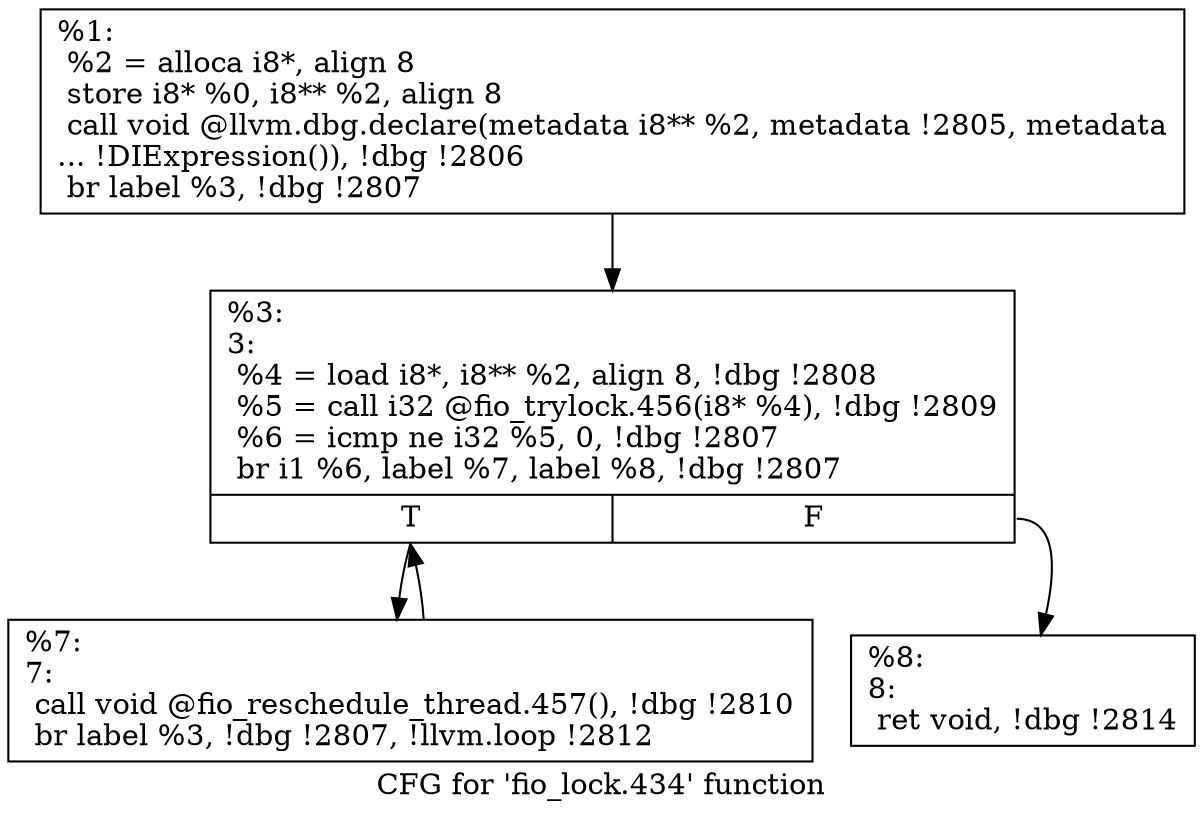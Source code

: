 digraph "CFG for 'fio_lock.434' function" {
	label="CFG for 'fio_lock.434' function";

	Node0x5568522b6fd0 [shape=record,label="{%1:\l  %2 = alloca i8*, align 8\l  store i8* %0, i8** %2, align 8\l  call void @llvm.dbg.declare(metadata i8** %2, metadata !2805, metadata\l... !DIExpression()), !dbg !2806\l  br label %3, !dbg !2807\l}"];
	Node0x5568522b6fd0 -> Node0x5568522bc540;
	Node0x5568522bc540 [shape=record,label="{%3:\l3:                                                \l  %4 = load i8*, i8** %2, align 8, !dbg !2808\l  %5 = call i32 @fio_trylock.456(i8* %4), !dbg !2809\l  %6 = icmp ne i32 %5, 0, !dbg !2807\l  br i1 %6, label %7, label %8, !dbg !2807\l|{<s0>T|<s1>F}}"];
	Node0x5568522bc540:s0 -> Node0x5568522bc590;
	Node0x5568522bc540:s1 -> Node0x5568522bc5e0;
	Node0x5568522bc590 [shape=record,label="{%7:\l7:                                                \l  call void @fio_reschedule_thread.457(), !dbg !2810\l  br label %3, !dbg !2807, !llvm.loop !2812\l}"];
	Node0x5568522bc590 -> Node0x5568522bc540;
	Node0x5568522bc5e0 [shape=record,label="{%8:\l8:                                                \l  ret void, !dbg !2814\l}"];
}
